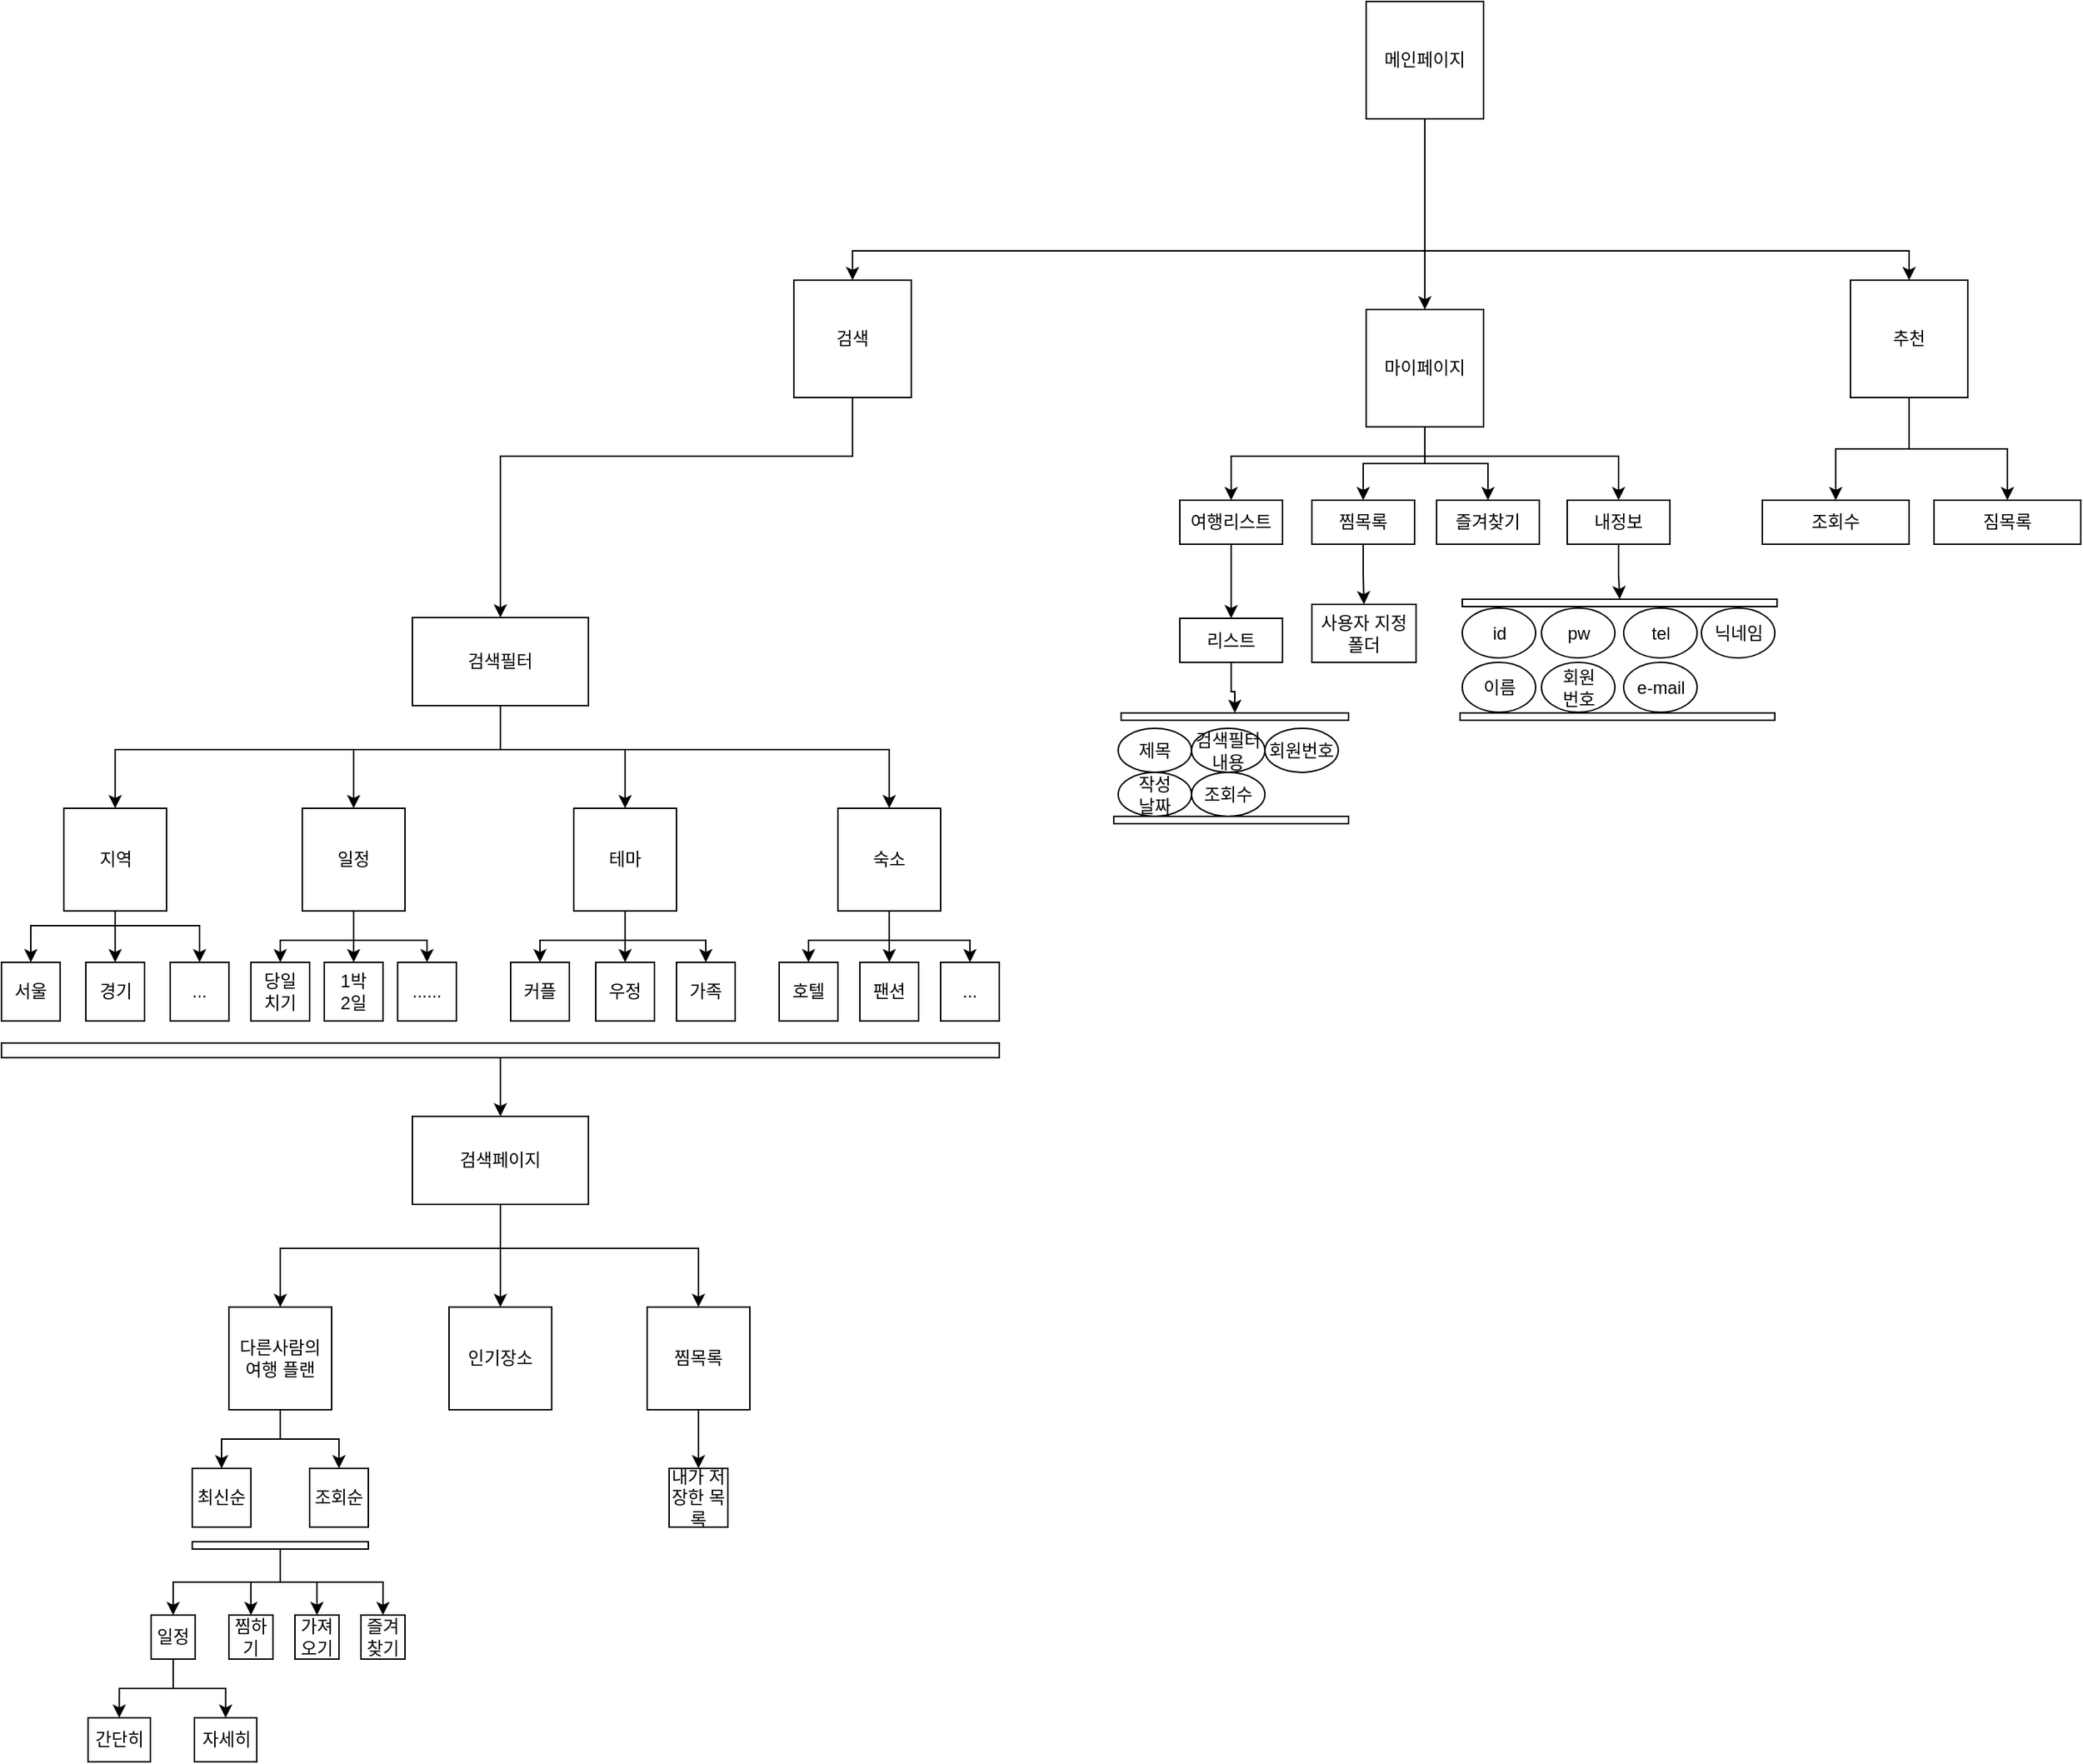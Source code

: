 <mxfile version="14.8.0" type="github">
  <diagram id="_J7zR7n5TPQFFmOhfue2" name="Page-1">
    <mxGraphModel dx="2012" dy="1831" grid="1" gridSize="10" guides="1" tooltips="1" connect="1" arrows="1" fold="1" page="1" pageScale="1" pageWidth="827" pageHeight="1169" math="0" shadow="0">
      <root>
        <mxCell id="0" />
        <mxCell id="1" parent="0" />
        <mxCell id="LibIu4Z24v2-g8bAybLF-3" style="edgeStyle=orthogonalEdgeStyle;rounded=0;orthogonalLoop=1;jettySize=auto;html=1;entryX=0.5;entryY=0;entryDx=0;entryDy=0;" parent="1" source="LibIu4Z24v2-g8bAybLF-1" target="LibIu4Z24v2-g8bAybLF-2" edge="1">
          <mxGeometry relative="1" as="geometry">
            <Array as="points">
              <mxPoint x="-230" y="-760" />
              <mxPoint x="-470" y="-760" />
            </Array>
          </mxGeometry>
        </mxCell>
        <mxCell id="LibIu4Z24v2-g8bAybLF-1" value="검색" style="whiteSpace=wrap;html=1;aspect=fixed;" parent="1" vertex="1">
          <mxGeometry x="-270" y="-880" width="80" height="80" as="geometry" />
        </mxCell>
        <mxCell id="LibIu4Z24v2-g8bAybLF-10" style="edgeStyle=orthogonalEdgeStyle;rounded=0;orthogonalLoop=1;jettySize=auto;html=1;entryX=0.5;entryY=0;entryDx=0;entryDy=0;" parent="1" source="LibIu4Z24v2-g8bAybLF-2" target="LibIu4Z24v2-g8bAybLF-6" edge="1">
          <mxGeometry relative="1" as="geometry">
            <Array as="points">
              <mxPoint x="-470" y="-560" />
              <mxPoint x="-732" y="-560" />
            </Array>
          </mxGeometry>
        </mxCell>
        <mxCell id="LibIu4Z24v2-g8bAybLF-11" style="edgeStyle=orthogonalEdgeStyle;rounded=0;orthogonalLoop=1;jettySize=auto;html=1;entryX=0.5;entryY=0;entryDx=0;entryDy=0;" parent="1" source="LibIu4Z24v2-g8bAybLF-2" target="LibIu4Z24v2-g8bAybLF-7" edge="1">
          <mxGeometry relative="1" as="geometry">
            <Array as="points">
              <mxPoint x="-470" y="-560" />
              <mxPoint x="-570" y="-560" />
            </Array>
          </mxGeometry>
        </mxCell>
        <mxCell id="LibIu4Z24v2-g8bAybLF-12" style="edgeStyle=orthogonalEdgeStyle;rounded=0;orthogonalLoop=1;jettySize=auto;html=1;" parent="1" source="LibIu4Z24v2-g8bAybLF-2" target="LibIu4Z24v2-g8bAybLF-8" edge="1">
          <mxGeometry relative="1" as="geometry">
            <Array as="points">
              <mxPoint x="-470" y="-560" />
              <mxPoint x="-385" y="-560" />
            </Array>
          </mxGeometry>
        </mxCell>
        <mxCell id="LibIu4Z24v2-g8bAybLF-13" style="edgeStyle=orthogonalEdgeStyle;rounded=0;orthogonalLoop=1;jettySize=auto;html=1;entryX=0.5;entryY=0;entryDx=0;entryDy=0;" parent="1" source="LibIu4Z24v2-g8bAybLF-2" target="LibIu4Z24v2-g8bAybLF-9" edge="1">
          <mxGeometry relative="1" as="geometry">
            <Array as="points">
              <mxPoint x="-470" y="-560" />
              <mxPoint x="-205" y="-560" />
            </Array>
          </mxGeometry>
        </mxCell>
        <mxCell id="LibIu4Z24v2-g8bAybLF-2" value="검색필터" style="rounded=0;whiteSpace=wrap;html=1;" parent="1" vertex="1">
          <mxGeometry x="-530" y="-650" width="120" height="60" as="geometry" />
        </mxCell>
        <mxCell id="LibIu4Z24v2-g8bAybLF-19" style="edgeStyle=orthogonalEdgeStyle;rounded=0;orthogonalLoop=1;jettySize=auto;html=1;" parent="1" source="LibIu4Z24v2-g8bAybLF-6" target="LibIu4Z24v2-g8bAybLF-14" edge="1">
          <mxGeometry relative="1" as="geometry">
            <Array as="points">
              <mxPoint x="-732" y="-440" />
              <mxPoint x="-790" y="-440" />
            </Array>
          </mxGeometry>
        </mxCell>
        <mxCell id="LibIu4Z24v2-g8bAybLF-20" style="edgeStyle=orthogonalEdgeStyle;rounded=0;orthogonalLoop=1;jettySize=auto;html=1;" parent="1" source="LibIu4Z24v2-g8bAybLF-6" target="LibIu4Z24v2-g8bAybLF-15" edge="1">
          <mxGeometry relative="1" as="geometry" />
        </mxCell>
        <mxCell id="LibIu4Z24v2-g8bAybLF-21" style="edgeStyle=orthogonalEdgeStyle;rounded=0;orthogonalLoop=1;jettySize=auto;html=1;" parent="1" source="LibIu4Z24v2-g8bAybLF-6" target="LibIu4Z24v2-g8bAybLF-16" edge="1">
          <mxGeometry relative="1" as="geometry">
            <Array as="points">
              <mxPoint x="-732" y="-440" />
              <mxPoint x="-675" y="-440" />
            </Array>
          </mxGeometry>
        </mxCell>
        <mxCell id="LibIu4Z24v2-g8bAybLF-6" value="지역" style="whiteSpace=wrap;html=1;aspect=fixed;" parent="1" vertex="1">
          <mxGeometry x="-767.5" y="-520" width="70" height="70" as="geometry" />
        </mxCell>
        <mxCell id="LibIu4Z24v2-g8bAybLF-25" style="edgeStyle=orthogonalEdgeStyle;rounded=0;orthogonalLoop=1;jettySize=auto;html=1;entryX=0.5;entryY=0;entryDx=0;entryDy=0;" parent="1" source="LibIu4Z24v2-g8bAybLF-7" target="LibIu4Z24v2-g8bAybLF-22" edge="1">
          <mxGeometry relative="1" as="geometry" />
        </mxCell>
        <mxCell id="LibIu4Z24v2-g8bAybLF-26" style="edgeStyle=orthogonalEdgeStyle;rounded=0;orthogonalLoop=1;jettySize=auto;html=1;" parent="1" source="LibIu4Z24v2-g8bAybLF-7" target="LibIu4Z24v2-g8bAybLF-23" edge="1">
          <mxGeometry relative="1" as="geometry" />
        </mxCell>
        <mxCell id="LibIu4Z24v2-g8bAybLF-28" style="edgeStyle=orthogonalEdgeStyle;rounded=0;orthogonalLoop=1;jettySize=auto;html=1;" parent="1" source="LibIu4Z24v2-g8bAybLF-7" target="LibIu4Z24v2-g8bAybLF-24" edge="1">
          <mxGeometry relative="1" as="geometry" />
        </mxCell>
        <mxCell id="LibIu4Z24v2-g8bAybLF-7" value="일정" style="whiteSpace=wrap;html=1;aspect=fixed;" parent="1" vertex="1">
          <mxGeometry x="-605" y="-520" width="70" height="70" as="geometry" />
        </mxCell>
        <mxCell id="LibIu4Z24v2-g8bAybLF-32" style="edgeStyle=orthogonalEdgeStyle;rounded=0;orthogonalLoop=1;jettySize=auto;html=1;" parent="1" source="LibIu4Z24v2-g8bAybLF-8" target="LibIu4Z24v2-g8bAybLF-29" edge="1">
          <mxGeometry relative="1" as="geometry">
            <Array as="points">
              <mxPoint x="-385" y="-430" />
              <mxPoint x="-443" y="-430" />
            </Array>
          </mxGeometry>
        </mxCell>
        <mxCell id="LibIu4Z24v2-g8bAybLF-33" style="edgeStyle=orthogonalEdgeStyle;rounded=0;orthogonalLoop=1;jettySize=auto;html=1;entryX=0.5;entryY=0;entryDx=0;entryDy=0;" parent="1" source="LibIu4Z24v2-g8bAybLF-8" target="LibIu4Z24v2-g8bAybLF-30" edge="1">
          <mxGeometry relative="1" as="geometry" />
        </mxCell>
        <mxCell id="LibIu4Z24v2-g8bAybLF-34" style="edgeStyle=orthogonalEdgeStyle;rounded=0;orthogonalLoop=1;jettySize=auto;html=1;entryX=0.5;entryY=0;entryDx=0;entryDy=0;" parent="1" source="LibIu4Z24v2-g8bAybLF-8" target="LibIu4Z24v2-g8bAybLF-31" edge="1">
          <mxGeometry relative="1" as="geometry" />
        </mxCell>
        <mxCell id="LibIu4Z24v2-g8bAybLF-8" value="테마" style="whiteSpace=wrap;html=1;aspect=fixed;" parent="1" vertex="1">
          <mxGeometry x="-420" y="-520" width="70" height="70" as="geometry" />
        </mxCell>
        <mxCell id="LibIu4Z24v2-g8bAybLF-38" style="edgeStyle=orthogonalEdgeStyle;rounded=0;orthogonalLoop=1;jettySize=auto;html=1;" parent="1" source="LibIu4Z24v2-g8bAybLF-9" target="LibIu4Z24v2-g8bAybLF-35" edge="1">
          <mxGeometry relative="1" as="geometry" />
        </mxCell>
        <mxCell id="LibIu4Z24v2-g8bAybLF-39" style="edgeStyle=orthogonalEdgeStyle;rounded=0;orthogonalLoop=1;jettySize=auto;html=1;" parent="1" source="LibIu4Z24v2-g8bAybLF-9" target="LibIu4Z24v2-g8bAybLF-37" edge="1">
          <mxGeometry relative="1" as="geometry">
            <Array as="points">
              <mxPoint x="-205" y="-430" />
              <mxPoint x="-150" y="-430" />
            </Array>
          </mxGeometry>
        </mxCell>
        <mxCell id="LibIu4Z24v2-g8bAybLF-40" style="edgeStyle=orthogonalEdgeStyle;rounded=0;orthogonalLoop=1;jettySize=auto;html=1;" parent="1" source="LibIu4Z24v2-g8bAybLF-9" target="LibIu4Z24v2-g8bAybLF-36" edge="1">
          <mxGeometry relative="1" as="geometry" />
        </mxCell>
        <mxCell id="LibIu4Z24v2-g8bAybLF-9" value="숙소" style="whiteSpace=wrap;html=1;aspect=fixed;" parent="1" vertex="1">
          <mxGeometry x="-240" y="-520" width="70" height="70" as="geometry" />
        </mxCell>
        <mxCell id="LibIu4Z24v2-g8bAybLF-14" value="서울" style="whiteSpace=wrap;html=1;aspect=fixed;" parent="1" vertex="1">
          <mxGeometry x="-810" y="-415" width="40" height="40" as="geometry" />
        </mxCell>
        <mxCell id="LibIu4Z24v2-g8bAybLF-15" value="경기" style="whiteSpace=wrap;html=1;aspect=fixed;" parent="1" vertex="1">
          <mxGeometry x="-752.5" y="-415" width="40" height="40" as="geometry" />
        </mxCell>
        <mxCell id="LibIu4Z24v2-g8bAybLF-16" value="..." style="whiteSpace=wrap;html=1;aspect=fixed;" parent="1" vertex="1">
          <mxGeometry x="-695" y="-415" width="40" height="40" as="geometry" />
        </mxCell>
        <mxCell id="LibIu4Z24v2-g8bAybLF-22" value="당일&lt;br&gt;치기" style="whiteSpace=wrap;html=1;aspect=fixed;" parent="1" vertex="1">
          <mxGeometry x="-640" y="-415" width="40" height="40" as="geometry" />
        </mxCell>
        <mxCell id="LibIu4Z24v2-g8bAybLF-23" value="1박&lt;br&gt;2일" style="whiteSpace=wrap;html=1;aspect=fixed;" parent="1" vertex="1">
          <mxGeometry x="-590" y="-415" width="40" height="40" as="geometry" />
        </mxCell>
        <mxCell id="LibIu4Z24v2-g8bAybLF-24" value="......" style="whiteSpace=wrap;html=1;aspect=fixed;" parent="1" vertex="1">
          <mxGeometry x="-540" y="-415" width="40" height="40" as="geometry" />
        </mxCell>
        <mxCell id="LibIu4Z24v2-g8bAybLF-29" value="커플" style="whiteSpace=wrap;html=1;aspect=fixed;" parent="1" vertex="1">
          <mxGeometry x="-463" y="-415" width="40" height="40" as="geometry" />
        </mxCell>
        <mxCell id="LibIu4Z24v2-g8bAybLF-30" value="우정" style="whiteSpace=wrap;html=1;aspect=fixed;" parent="1" vertex="1">
          <mxGeometry x="-405" y="-415" width="40" height="40" as="geometry" />
        </mxCell>
        <mxCell id="LibIu4Z24v2-g8bAybLF-31" value="가족" style="whiteSpace=wrap;html=1;aspect=fixed;" parent="1" vertex="1">
          <mxGeometry x="-350" y="-415" width="40" height="40" as="geometry" />
        </mxCell>
        <mxCell id="LibIu4Z24v2-g8bAybLF-35" value="호텔" style="whiteSpace=wrap;html=1;aspect=fixed;" parent="1" vertex="1">
          <mxGeometry x="-280" y="-415" width="40" height="40" as="geometry" />
        </mxCell>
        <mxCell id="LibIu4Z24v2-g8bAybLF-36" value="팬션&lt;span style=&quot;color: rgba(0 , 0 , 0 , 0) ; font-family: monospace ; font-size: 0px&quot;&gt;%3CmxGraphModel%3E%3Croot%3E%3CmxCell%20id%3D%220%22%2F%3E%3CmxCell%20id%3D%221%22%20parent%3D%220%22%2F%3E%3CmxCell%20id%3D%222%22%20value%3D%22%EA%B0%80%EC%A1%B1%22%20style%3D%22whiteSpace%3Dwrap%3Bhtml%3D1%3Baspect%3Dfixed%3B%22%20vertex%3D%221%22%20parent%3D%221%22%3E%3CmxGeometry%20x%3D%22-320%22%20y%3D%22565%22%20width%3D%2240%22%20height%3D%2240%22%20as%3D%22geometry%22%2F%3E%3C%2FmxCell%3E%3C%2Froot%3E%3C%2FmxGraphModel%3E&lt;/span&gt;" style="whiteSpace=wrap;html=1;aspect=fixed;" parent="1" vertex="1">
          <mxGeometry x="-225" y="-415" width="40" height="40" as="geometry" />
        </mxCell>
        <mxCell id="LibIu4Z24v2-g8bAybLF-37" value="..." style="whiteSpace=wrap;html=1;aspect=fixed;" parent="1" vertex="1">
          <mxGeometry x="-170" y="-415" width="40" height="40" as="geometry" />
        </mxCell>
        <mxCell id="LibIu4Z24v2-g8bAybLF-52" style="edgeStyle=orthogonalEdgeStyle;rounded=0;orthogonalLoop=1;jettySize=auto;html=1;entryX=0.5;entryY=0;entryDx=0;entryDy=0;" parent="1" source="LibIu4Z24v2-g8bAybLF-42" target="LibIu4Z24v2-g8bAybLF-44" edge="1">
          <mxGeometry relative="1" as="geometry" />
        </mxCell>
        <mxCell id="LibIu4Z24v2-g8bAybLF-42" value="" style="rounded=0;whiteSpace=wrap;html=1;" parent="1" vertex="1">
          <mxGeometry x="-810" y="-360" width="680" height="10" as="geometry" />
        </mxCell>
        <mxCell id="LibIu4Z24v2-g8bAybLF-49" style="edgeStyle=orthogonalEdgeStyle;rounded=0;orthogonalLoop=1;jettySize=auto;html=1;" parent="1" source="LibIu4Z24v2-g8bAybLF-44" target="LibIu4Z24v2-g8bAybLF-47" edge="1">
          <mxGeometry relative="1" as="geometry">
            <Array as="points">
              <mxPoint x="-470" y="-220" />
              <mxPoint x="-620" y="-220" />
            </Array>
          </mxGeometry>
        </mxCell>
        <mxCell id="LibIu4Z24v2-g8bAybLF-50" style="edgeStyle=orthogonalEdgeStyle;rounded=0;orthogonalLoop=1;jettySize=auto;html=1;" parent="1" source="LibIu4Z24v2-g8bAybLF-44" target="LibIu4Z24v2-g8bAybLF-48" edge="1">
          <mxGeometry relative="1" as="geometry">
            <Array as="points">
              <mxPoint x="-470" y="-190" />
              <mxPoint x="-470" y="-190" />
            </Array>
          </mxGeometry>
        </mxCell>
        <mxCell id="LibIu4Z24v2-g8bAybLF-54" style="edgeStyle=orthogonalEdgeStyle;rounded=0;orthogonalLoop=1;jettySize=auto;html=1;" parent="1" source="LibIu4Z24v2-g8bAybLF-44" target="LibIu4Z24v2-g8bAybLF-53" edge="1">
          <mxGeometry relative="1" as="geometry">
            <Array as="points">
              <mxPoint x="-470" y="-220" />
              <mxPoint x="-335" y="-220" />
            </Array>
          </mxGeometry>
        </mxCell>
        <mxCell id="LibIu4Z24v2-g8bAybLF-44" value="검색페이지" style="rounded=0;whiteSpace=wrap;html=1;" parent="1" vertex="1">
          <mxGeometry x="-530" y="-310" width="120" height="60" as="geometry" />
        </mxCell>
        <mxCell id="LibIu4Z24v2-g8bAybLF-66" style="edgeStyle=orthogonalEdgeStyle;rounded=0;orthogonalLoop=1;jettySize=auto;html=1;entryX=0.5;entryY=0;entryDx=0;entryDy=0;" parent="1" source="LibIu4Z24v2-g8bAybLF-47" target="LibIu4Z24v2-g8bAybLF-62" edge="1">
          <mxGeometry relative="1" as="geometry" />
        </mxCell>
        <mxCell id="LibIu4Z24v2-g8bAybLF-67" style="edgeStyle=orthogonalEdgeStyle;rounded=0;orthogonalLoop=1;jettySize=auto;html=1;entryX=0.5;entryY=0;entryDx=0;entryDy=0;" parent="1" source="LibIu4Z24v2-g8bAybLF-47" target="LibIu4Z24v2-g8bAybLF-63" edge="1">
          <mxGeometry relative="1" as="geometry" />
        </mxCell>
        <mxCell id="LibIu4Z24v2-g8bAybLF-47" value="다른사람의 여행 플랜" style="whiteSpace=wrap;html=1;aspect=fixed;" parent="1" vertex="1">
          <mxGeometry x="-655" y="-180" width="70" height="70" as="geometry" />
        </mxCell>
        <mxCell id="LibIu4Z24v2-g8bAybLF-48" value="인기장소" style="whiteSpace=wrap;html=1;aspect=fixed;" parent="1" vertex="1">
          <mxGeometry x="-505" y="-180" width="70" height="70" as="geometry" />
        </mxCell>
        <mxCell id="LibIu4Z24v2-g8bAybLF-70" style="edgeStyle=orthogonalEdgeStyle;rounded=0;orthogonalLoop=1;jettySize=auto;html=1;" parent="1" source="LibIu4Z24v2-g8bAybLF-53" target="LibIu4Z24v2-g8bAybLF-69" edge="1">
          <mxGeometry relative="1" as="geometry" />
        </mxCell>
        <mxCell id="LibIu4Z24v2-g8bAybLF-53" value="찜목록" style="whiteSpace=wrap;html=1;aspect=fixed;" parent="1" vertex="1">
          <mxGeometry x="-370" y="-180" width="70" height="70" as="geometry" />
        </mxCell>
        <mxCell id="LibIu4Z24v2-g8bAybLF-56" style="edgeStyle=orthogonalEdgeStyle;rounded=0;orthogonalLoop=1;jettySize=auto;html=1;entryX=0.5;entryY=0;entryDx=0;entryDy=0;" parent="1" source="LibIu4Z24v2-g8bAybLF-55" target="LibIu4Z24v2-g8bAybLF-1" edge="1">
          <mxGeometry relative="1" as="geometry">
            <Array as="points">
              <mxPoint x="160" y="-900" />
              <mxPoint x="-230" y="-900" />
            </Array>
          </mxGeometry>
        </mxCell>
        <mxCell id="LibIu4Z24v2-g8bAybLF-59" style="edgeStyle=orthogonalEdgeStyle;rounded=0;orthogonalLoop=1;jettySize=auto;html=1;" parent="1" source="LibIu4Z24v2-g8bAybLF-55" target="LibIu4Z24v2-g8bAybLF-57" edge="1">
          <mxGeometry relative="1" as="geometry">
            <Array as="points">
              <mxPoint x="160" y="-900" />
              <mxPoint x="490" y="-900" />
            </Array>
          </mxGeometry>
        </mxCell>
        <mxCell id="LibIu4Z24v2-g8bAybLF-89" style="edgeStyle=orthogonalEdgeStyle;rounded=0;orthogonalLoop=1;jettySize=auto;html=1;" parent="1" source="LibIu4Z24v2-g8bAybLF-55" target="LibIu4Z24v2-g8bAybLF-88" edge="1">
          <mxGeometry relative="1" as="geometry" />
        </mxCell>
        <mxCell id="LibIu4Z24v2-g8bAybLF-55" value="메인페이지" style="whiteSpace=wrap;html=1;aspect=fixed;" parent="1" vertex="1">
          <mxGeometry x="120" y="-1070" width="80" height="80" as="geometry" />
        </mxCell>
        <mxCell id="XQzOJQlhlccoYzQNNUbS-9" style="edgeStyle=orthogonalEdgeStyle;rounded=0;orthogonalLoop=1;jettySize=auto;html=1;entryX=0.5;entryY=0;entryDx=0;entryDy=0;" edge="1" parent="1" source="LibIu4Z24v2-g8bAybLF-57" target="XQzOJQlhlccoYzQNNUbS-2">
          <mxGeometry relative="1" as="geometry" />
        </mxCell>
        <mxCell id="XQzOJQlhlccoYzQNNUbS-10" style="edgeStyle=orthogonalEdgeStyle;rounded=0;orthogonalLoop=1;jettySize=auto;html=1;" edge="1" parent="1" source="LibIu4Z24v2-g8bAybLF-57" target="XQzOJQlhlccoYzQNNUbS-3">
          <mxGeometry relative="1" as="geometry" />
        </mxCell>
        <mxCell id="LibIu4Z24v2-g8bAybLF-57" value="추천" style="whiteSpace=wrap;html=1;aspect=fixed;" parent="1" vertex="1">
          <mxGeometry x="450" y="-880" width="80" height="80" as="geometry" />
        </mxCell>
        <mxCell id="LibIu4Z24v2-g8bAybLF-62" value="최신순" style="whiteSpace=wrap;html=1;aspect=fixed;verticalAlign=middle;" parent="1" vertex="1">
          <mxGeometry x="-680" y="-70" width="40" height="40" as="geometry" />
        </mxCell>
        <mxCell id="LibIu4Z24v2-g8bAybLF-63" value="조회순" style="whiteSpace=wrap;html=1;aspect=fixed;verticalAlign=middle;" parent="1" vertex="1">
          <mxGeometry x="-600" y="-70" width="40" height="40" as="geometry" />
        </mxCell>
        <mxCell id="LibIu4Z24v2-g8bAybLF-69" value="내가 저장한 목록" style="whiteSpace=wrap;html=1;aspect=fixed;verticalAlign=middle;" parent="1" vertex="1">
          <mxGeometry x="-355" y="-70" width="40" height="40" as="geometry" />
        </mxCell>
        <mxCell id="LibIu4Z24v2-g8bAybLF-78" style="edgeStyle=orthogonalEdgeStyle;rounded=0;orthogonalLoop=1;jettySize=auto;html=1;" parent="1" source="LibIu4Z24v2-g8bAybLF-72" target="LibIu4Z24v2-g8bAybLF-73" edge="1">
          <mxGeometry relative="1" as="geometry" />
        </mxCell>
        <mxCell id="LibIu4Z24v2-g8bAybLF-79" style="edgeStyle=orthogonalEdgeStyle;rounded=0;orthogonalLoop=1;jettySize=auto;html=1;entryX=0.5;entryY=0;entryDx=0;entryDy=0;" parent="1" source="LibIu4Z24v2-g8bAybLF-72" target="LibIu4Z24v2-g8bAybLF-74" edge="1">
          <mxGeometry relative="1" as="geometry" />
        </mxCell>
        <mxCell id="LibIu4Z24v2-g8bAybLF-80" style="edgeStyle=orthogonalEdgeStyle;rounded=0;orthogonalLoop=1;jettySize=auto;html=1;entryX=0.5;entryY=0;entryDx=0;entryDy=0;" parent="1" source="LibIu4Z24v2-g8bAybLF-72" target="LibIu4Z24v2-g8bAybLF-75" edge="1">
          <mxGeometry relative="1" as="geometry" />
        </mxCell>
        <mxCell id="LibIu4Z24v2-g8bAybLF-81" style="edgeStyle=orthogonalEdgeStyle;rounded=0;orthogonalLoop=1;jettySize=auto;html=1;" parent="1" source="LibIu4Z24v2-g8bAybLF-72" target="LibIu4Z24v2-g8bAybLF-76" edge="1">
          <mxGeometry relative="1" as="geometry" />
        </mxCell>
        <mxCell id="LibIu4Z24v2-g8bAybLF-72" value="" style="rounded=0;whiteSpace=wrap;html=1;verticalAlign=middle;" parent="1" vertex="1">
          <mxGeometry x="-680" y="-20" width="120" height="5" as="geometry" />
        </mxCell>
        <mxCell id="LibIu4Z24v2-g8bAybLF-86" style="edgeStyle=orthogonalEdgeStyle;rounded=0;orthogonalLoop=1;jettySize=auto;html=1;entryX=0.5;entryY=0;entryDx=0;entryDy=0;" parent="1" source="LibIu4Z24v2-g8bAybLF-73" target="LibIu4Z24v2-g8bAybLF-83" edge="1">
          <mxGeometry relative="1" as="geometry">
            <Array as="points">
              <mxPoint x="-693" y="80" />
              <mxPoint x="-729" y="80" />
            </Array>
          </mxGeometry>
        </mxCell>
        <mxCell id="LibIu4Z24v2-g8bAybLF-87" style="edgeStyle=orthogonalEdgeStyle;rounded=0;orthogonalLoop=1;jettySize=auto;html=1;entryX=0.5;entryY=0;entryDx=0;entryDy=0;" parent="1" source="LibIu4Z24v2-g8bAybLF-73" target="LibIu4Z24v2-g8bAybLF-84" edge="1">
          <mxGeometry relative="1" as="geometry">
            <Array as="points">
              <mxPoint x="-693" y="80" />
              <mxPoint x="-657" y="80" />
            </Array>
          </mxGeometry>
        </mxCell>
        <mxCell id="LibIu4Z24v2-g8bAybLF-73" value="일정" style="whiteSpace=wrap;html=1;aspect=fixed;verticalAlign=middle;" parent="1" vertex="1">
          <mxGeometry x="-708" y="30" width="30" height="30" as="geometry" />
        </mxCell>
        <mxCell id="LibIu4Z24v2-g8bAybLF-74" value="찜하기" style="whiteSpace=wrap;html=1;aspect=fixed;verticalAlign=middle;" parent="1" vertex="1">
          <mxGeometry x="-655" y="30" width="30" height="30" as="geometry" />
        </mxCell>
        <mxCell id="LibIu4Z24v2-g8bAybLF-75" value="가져오기" style="whiteSpace=wrap;html=1;aspect=fixed;verticalAlign=middle;" parent="1" vertex="1">
          <mxGeometry x="-610" y="30" width="30" height="30" as="geometry" />
        </mxCell>
        <mxCell id="LibIu4Z24v2-g8bAybLF-76" value="&lt;span style=&quot;font-weight: normal&quot;&gt;즐겨찾기&lt;/span&gt;" style="whiteSpace=wrap;html=1;aspect=fixed;verticalAlign=middle;fontStyle=1" parent="1" vertex="1">
          <mxGeometry x="-565" y="30" width="30" height="30" as="geometry" />
        </mxCell>
        <mxCell id="LibIu4Z24v2-g8bAybLF-83" value="간단히" style="rounded=0;whiteSpace=wrap;html=1;verticalAlign=middle;" parent="1" vertex="1">
          <mxGeometry x="-751" y="100" width="42.5" height="30" as="geometry" />
        </mxCell>
        <mxCell id="LibIu4Z24v2-g8bAybLF-84" value="자세히" style="rounded=0;whiteSpace=wrap;html=1;verticalAlign=middle;" parent="1" vertex="1">
          <mxGeometry x="-678.5" y="100" width="42.5" height="30" as="geometry" />
        </mxCell>
        <mxCell id="LibIu4Z24v2-g8bAybLF-95" style="edgeStyle=orthogonalEdgeStyle;rounded=0;orthogonalLoop=1;jettySize=auto;html=1;" parent="1" source="LibIu4Z24v2-g8bAybLF-88" target="LibIu4Z24v2-g8bAybLF-91" edge="1">
          <mxGeometry relative="1" as="geometry">
            <Array as="points">
              <mxPoint x="160" y="-760" />
              <mxPoint x="28" y="-760" />
            </Array>
          </mxGeometry>
        </mxCell>
        <mxCell id="LibIu4Z24v2-g8bAybLF-96" style="edgeStyle=orthogonalEdgeStyle;rounded=0;orthogonalLoop=1;jettySize=auto;html=1;entryX=0.5;entryY=0;entryDx=0;entryDy=0;" parent="1" source="LibIu4Z24v2-g8bAybLF-88" target="LibIu4Z24v2-g8bAybLF-92" edge="1">
          <mxGeometry relative="1" as="geometry" />
        </mxCell>
        <mxCell id="LibIu4Z24v2-g8bAybLF-97" style="edgeStyle=orthogonalEdgeStyle;rounded=0;orthogonalLoop=1;jettySize=auto;html=1;entryX=0.5;entryY=0;entryDx=0;entryDy=0;" parent="1" source="LibIu4Z24v2-g8bAybLF-88" target="LibIu4Z24v2-g8bAybLF-93" edge="1">
          <mxGeometry relative="1" as="geometry" />
        </mxCell>
        <mxCell id="LibIu4Z24v2-g8bAybLF-98" style="edgeStyle=orthogonalEdgeStyle;rounded=0;orthogonalLoop=1;jettySize=auto;html=1;" parent="1" source="LibIu4Z24v2-g8bAybLF-88" target="LibIu4Z24v2-g8bAybLF-94" edge="1">
          <mxGeometry relative="1" as="geometry">
            <Array as="points">
              <mxPoint x="160" y="-760" />
              <mxPoint x="292" y="-760" />
            </Array>
          </mxGeometry>
        </mxCell>
        <mxCell id="LibIu4Z24v2-g8bAybLF-88" value="마이페이지" style="whiteSpace=wrap;html=1;aspect=fixed;" parent="1" vertex="1">
          <mxGeometry x="120" y="-860" width="80" height="80" as="geometry" />
        </mxCell>
        <mxCell id="XQzOJQlhlccoYzQNNUbS-12" style="edgeStyle=orthogonalEdgeStyle;rounded=0;orthogonalLoop=1;jettySize=auto;html=1;entryX=0.5;entryY=0;entryDx=0;entryDy=0;" edge="1" parent="1" source="LibIu4Z24v2-g8bAybLF-91" target="XQzOJQlhlccoYzQNNUbS-11">
          <mxGeometry relative="1" as="geometry" />
        </mxCell>
        <mxCell id="LibIu4Z24v2-g8bAybLF-91" value="여행리스트" style="rounded=0;whiteSpace=wrap;html=1;verticalAlign=middle;" parent="1" vertex="1">
          <mxGeometry x="-7" y="-730" width="70" height="30" as="geometry" />
        </mxCell>
        <mxCell id="XQzOJQlhlccoYzQNNUbS-4" style="edgeStyle=orthogonalEdgeStyle;rounded=0;orthogonalLoop=1;jettySize=auto;html=1;" edge="1" parent="1" source="LibIu4Z24v2-g8bAybLF-92" target="XQzOJQlhlccoYzQNNUbS-5">
          <mxGeometry relative="1" as="geometry">
            <mxPoint x="118.0" y="-650" as="targetPoint" />
          </mxGeometry>
        </mxCell>
        <mxCell id="LibIu4Z24v2-g8bAybLF-92" value="찜목록" style="rounded=0;whiteSpace=wrap;html=1;verticalAlign=middle;" parent="1" vertex="1">
          <mxGeometry x="83" y="-730" width="70" height="30" as="geometry" />
        </mxCell>
        <mxCell id="LibIu4Z24v2-g8bAybLF-93" value="즐겨찾기" style="rounded=0;whiteSpace=wrap;html=1;verticalAlign=middle;" parent="1" vertex="1">
          <mxGeometry x="168" y="-730" width="70" height="30" as="geometry" />
        </mxCell>
        <mxCell id="LibIu4Z24v2-g8bAybLF-116" style="edgeStyle=orthogonalEdgeStyle;rounded=0;orthogonalLoop=1;jettySize=auto;html=1;entryX=0.5;entryY=0;entryDx=0;entryDy=0;" parent="1" source="LibIu4Z24v2-g8bAybLF-94" target="LibIu4Z24v2-g8bAybLF-115" edge="1">
          <mxGeometry relative="1" as="geometry" />
        </mxCell>
        <mxCell id="LibIu4Z24v2-g8bAybLF-94" value="내정보" style="rounded=0;whiteSpace=wrap;html=1;verticalAlign=middle;" parent="1" vertex="1">
          <mxGeometry x="257" y="-730" width="70" height="30" as="geometry" />
        </mxCell>
        <mxCell id="LibIu4Z24v2-g8bAybLF-99" value="id" style="ellipse;whiteSpace=wrap;html=1;verticalAlign=middle;" parent="1" vertex="1">
          <mxGeometry x="185.5" y="-656.5" width="50" height="34" as="geometry" />
        </mxCell>
        <mxCell id="LibIu4Z24v2-g8bAybLF-104" value="pw" style="ellipse;whiteSpace=wrap;html=1;verticalAlign=middle;" parent="1" vertex="1">
          <mxGeometry x="239.5" y="-656.5" width="50" height="34" as="geometry" />
        </mxCell>
        <mxCell id="LibIu4Z24v2-g8bAybLF-105" value="tel" style="ellipse;whiteSpace=wrap;html=1;verticalAlign=middle;" parent="1" vertex="1">
          <mxGeometry x="295.5" y="-656.5" width="50" height="34" as="geometry" />
        </mxCell>
        <mxCell id="LibIu4Z24v2-g8bAybLF-106" value="닉네임" style="ellipse;whiteSpace=wrap;html=1;verticalAlign=middle;" parent="1" vertex="1">
          <mxGeometry x="348.5" y="-656.5" width="50" height="34" as="geometry" />
        </mxCell>
        <mxCell id="LibIu4Z24v2-g8bAybLF-107" value="이름" style="ellipse;whiteSpace=wrap;html=1;verticalAlign=middle;" parent="1" vertex="1">
          <mxGeometry x="185.5" y="-619.5" width="50" height="34" as="geometry" />
        </mxCell>
        <mxCell id="LibIu4Z24v2-g8bAybLF-108" value="회원&lt;br&gt;번호" style="ellipse;whiteSpace=wrap;html=1;verticalAlign=middle;" parent="1" vertex="1">
          <mxGeometry x="239.5" y="-619.5" width="50" height="34" as="geometry" />
        </mxCell>
        <mxCell id="LibIu4Z24v2-g8bAybLF-109" value="e-mail" style="ellipse;whiteSpace=wrap;html=1;verticalAlign=middle;" parent="1" vertex="1">
          <mxGeometry x="295.5" y="-619.5" width="50" height="34" as="geometry" />
        </mxCell>
        <mxCell id="LibIu4Z24v2-g8bAybLF-115" value="" style="rounded=0;whiteSpace=wrap;html=1;verticalAlign=middle;" parent="1" vertex="1">
          <mxGeometry x="185.5" y="-662.5" width="214.5" height="5" as="geometry" />
        </mxCell>
        <mxCell id="LibIu4Z24v2-g8bAybLF-117" value="" style="rounded=0;whiteSpace=wrap;html=1;verticalAlign=middle;" parent="1" vertex="1">
          <mxGeometry x="184" y="-585" width="214.5" height="5" as="geometry" />
        </mxCell>
        <mxCell id="XQzOJQlhlccoYzQNNUbS-2" value="조회수" style="rounded=0;whiteSpace=wrap;html=1;" vertex="1" parent="1">
          <mxGeometry x="390" y="-730" width="100" height="30" as="geometry" />
        </mxCell>
        <mxCell id="XQzOJQlhlccoYzQNNUbS-3" value="짐목록" style="rounded=0;whiteSpace=wrap;html=1;" vertex="1" parent="1">
          <mxGeometry x="507" y="-730" width="100" height="30" as="geometry" />
        </mxCell>
        <mxCell id="XQzOJQlhlccoYzQNNUbS-5" value="사용자 지정폴더" style="rounded=0;whiteSpace=wrap;html=1;" vertex="1" parent="1">
          <mxGeometry x="83" y="-659" width="71" height="39.5" as="geometry" />
        </mxCell>
        <mxCell id="XQzOJQlhlccoYzQNNUbS-31" style="edgeStyle=orthogonalEdgeStyle;rounded=0;orthogonalLoop=1;jettySize=auto;html=1;entryX=0.5;entryY=0;entryDx=0;entryDy=0;" edge="1" parent="1" source="XQzOJQlhlccoYzQNNUbS-11" target="XQzOJQlhlccoYzQNNUbS-27">
          <mxGeometry relative="1" as="geometry" />
        </mxCell>
        <mxCell id="XQzOJQlhlccoYzQNNUbS-11" value="리스트" style="rounded=0;whiteSpace=wrap;html=1;" vertex="1" parent="1">
          <mxGeometry x="-7" y="-649.5" width="70" height="30" as="geometry" />
        </mxCell>
        <mxCell id="XQzOJQlhlccoYzQNNUbS-19" value="&lt;span style=&quot;color: rgba(0 , 0 , 0 , 0) ; font-family: monospace ; font-size: 0px&quot;&gt;%3CmxGraphModel%3E%3Croot%3E%3CmxCell%20id%3D%220%22%2F%3E%3CmxCell%20id%3D%221%22%20parent%3D%220%22%2F%3E%3CmxCell%20id%3D%222%22%20value%3D%22%EC%A1%B0%ED%9A%8C%EC%88%98%22%20style%3D%22rounded%3D0%3BwhiteSpace%3Dwrap%3Bhtml%3D1%3B%22%20vertex%3D%221%22%20parent%3D%221%22%3E%3CmxGeometry%20x%3D%22730%22%20y%3D%22-710%22%20width%3D%22100%22%20height%3D%2230%22%20as%3D%22geometry%22%2F%3E%3C%2FmxCell%3E%3C%2Froot%3E%3C%2FmxGraphModel%3E&lt;/span&gt;제목" style="ellipse;whiteSpace=wrap;html=1;" vertex="1" parent="1">
          <mxGeometry x="-49" y="-574.5" width="50" height="30" as="geometry" />
        </mxCell>
        <mxCell id="XQzOJQlhlccoYzQNNUbS-23" value="검색필터내용" style="ellipse;whiteSpace=wrap;html=1;" vertex="1" parent="1">
          <mxGeometry x="1" y="-574.5" width="50" height="30" as="geometry" />
        </mxCell>
        <mxCell id="XQzOJQlhlccoYzQNNUbS-24" value="작성&lt;br&gt;날짜" style="ellipse;whiteSpace=wrap;html=1;" vertex="1" parent="1">
          <mxGeometry x="-49" y="-544.5" width="50" height="30" as="geometry" />
        </mxCell>
        <mxCell id="XQzOJQlhlccoYzQNNUbS-25" value="조회수" style="ellipse;whiteSpace=wrap;html=1;" vertex="1" parent="1">
          <mxGeometry x="1" y="-544.5" width="50" height="30" as="geometry" />
        </mxCell>
        <mxCell id="XQzOJQlhlccoYzQNNUbS-26" value="회원번호" style="ellipse;whiteSpace=wrap;html=1;" vertex="1" parent="1">
          <mxGeometry x="51" y="-574.5" width="50" height="30" as="geometry" />
        </mxCell>
        <mxCell id="XQzOJQlhlccoYzQNNUbS-27" value="" style="rounded=0;whiteSpace=wrap;html=1;" vertex="1" parent="1">
          <mxGeometry x="-47" y="-585" width="155" height="5" as="geometry" />
        </mxCell>
        <mxCell id="XQzOJQlhlccoYzQNNUbS-29" value="" style="rounded=0;whiteSpace=wrap;html=1;" vertex="1" parent="1">
          <mxGeometry x="-52" y="-514.5" width="160" height="5" as="geometry" />
        </mxCell>
      </root>
    </mxGraphModel>
  </diagram>
</mxfile>
